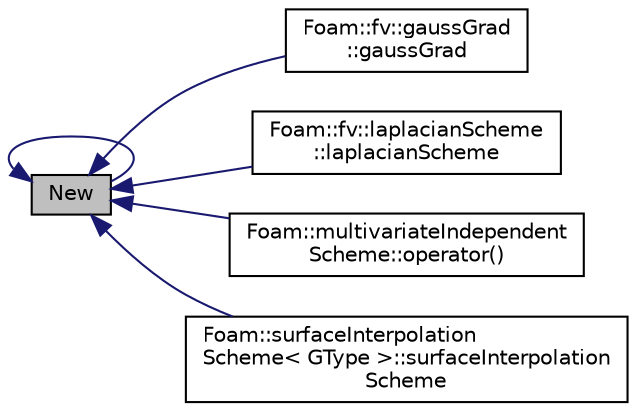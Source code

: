 digraph "New"
{
  bgcolor="transparent";
  edge [fontname="Helvetica",fontsize="10",labelfontname="Helvetica",labelfontsize="10"];
  node [fontname="Helvetica",fontsize="10",shape=record];
  rankdir="LR";
  Node12 [label="New",height=0.2,width=0.4,color="black", fillcolor="grey75", style="filled", fontcolor="black"];
  Node12 -> Node13 [dir="back",color="midnightblue",fontsize="10",style="solid",fontname="Helvetica"];
  Node13 [label="Foam::fv::gaussGrad\l::gaussGrad",height=0.2,width=0.4,color="black",URL="$a23357.html#ace6c2051286514eb33d4839e9b6b9573",tooltip="Construct from mesh and Istream. "];
  Node12 -> Node14 [dir="back",color="midnightblue",fontsize="10",style="solid",fontname="Helvetica"];
  Node14 [label="Foam::fv::laplacianScheme\l::laplacianScheme",height=0.2,width=0.4,color="black",URL="$a23401.html#ab46140e463d73a3a89a211a495602cfd",tooltip="Construct from mesh and Istream. "];
  Node12 -> Node12 [dir="back",color="midnightblue",fontsize="10",style="solid",fontname="Helvetica"];
  Node12 -> Node15 [dir="back",color="midnightblue",fontsize="10",style="solid",fontname="Helvetica"];
  Node15 [label="Foam::multivariateIndependent\lScheme::operator()",height=0.2,width=0.4,color="black",URL="$a23925.html#ac21b6cf0f63460ac835e1daaa9cea0f5"];
  Node12 -> Node16 [dir="back",color="midnightblue",fontsize="10",style="solid",fontname="Helvetica"];
  Node16 [label="Foam::surfaceInterpolation\lScheme\< GType \>::surfaceInterpolation\lScheme",height=0.2,width=0.4,color="black",URL="$a24109.html#a22a64b34077a1cdcbc2e7da617c73d12",tooltip="Construct from mesh. "];
}
